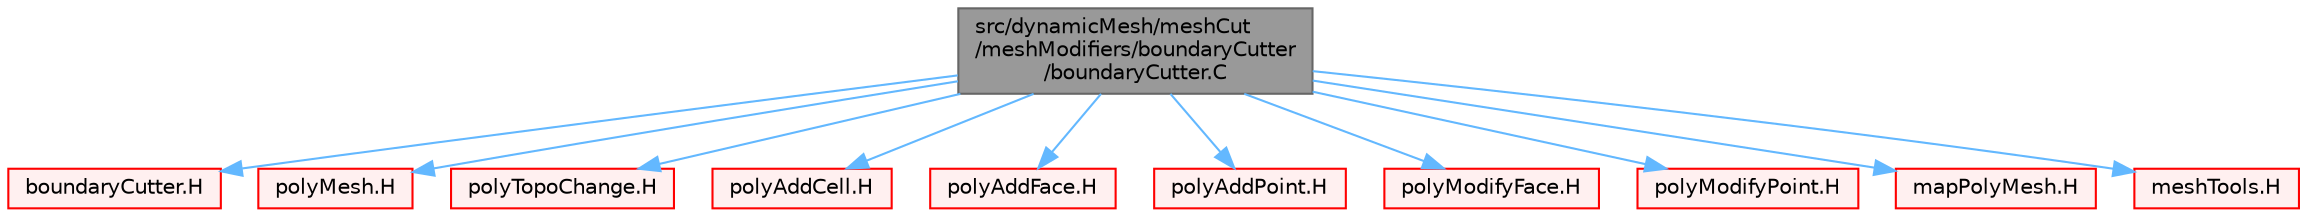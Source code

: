 digraph "src/dynamicMesh/meshCut/meshModifiers/boundaryCutter/boundaryCutter.C"
{
 // LATEX_PDF_SIZE
  bgcolor="transparent";
  edge [fontname=Helvetica,fontsize=10,labelfontname=Helvetica,labelfontsize=10];
  node [fontname=Helvetica,fontsize=10,shape=box,height=0.2,width=0.4];
  Node1 [id="Node000001",label="src/dynamicMesh/meshCut\l/meshModifiers/boundaryCutter\l/boundaryCutter.C",height=0.2,width=0.4,color="gray40", fillcolor="grey60", style="filled", fontcolor="black",tooltip=" "];
  Node1 -> Node2 [id="edge1_Node000001_Node000002",color="steelblue1",style="solid",tooltip=" "];
  Node2 [id="Node000002",label="boundaryCutter.H",height=0.2,width=0.4,color="red", fillcolor="#FFF0F0", style="filled",URL="$boundaryCutter_8H.html",tooltip=" "];
  Node1 -> Node208 [id="edge2_Node000001_Node000208",color="steelblue1",style="solid",tooltip=" "];
  Node208 [id="Node000208",label="polyMesh.H",height=0.2,width=0.4,color="red", fillcolor="#FFF0F0", style="filled",URL="$polyMesh_8H.html",tooltip=" "];
  Node1 -> Node281 [id="edge3_Node000001_Node000281",color="steelblue1",style="solid",tooltip=" "];
  Node281 [id="Node000281",label="polyTopoChange.H",height=0.2,width=0.4,color="red", fillcolor="#FFF0F0", style="filled",URL="$polyTopoChange_8H.html",tooltip=" "];
  Node1 -> Node283 [id="edge4_Node000001_Node000283",color="steelblue1",style="solid",tooltip=" "];
  Node283 [id="Node000283",label="polyAddCell.H",height=0.2,width=0.4,color="red", fillcolor="#FFF0F0", style="filled",URL="$polyAddCell_8H.html",tooltip=" "];
  Node1 -> Node285 [id="edge5_Node000001_Node000285",color="steelblue1",style="solid",tooltip=" "];
  Node285 [id="Node000285",label="polyAddFace.H",height=0.2,width=0.4,color="red", fillcolor="#FFF0F0", style="filled",URL="$polyAddFace_8H.html",tooltip=" "];
  Node1 -> Node286 [id="edge6_Node000001_Node000286",color="steelblue1",style="solid",tooltip=" "];
  Node286 [id="Node000286",label="polyAddPoint.H",height=0.2,width=0.4,color="red", fillcolor="#FFF0F0", style="filled",URL="$polyAddPoint_8H.html",tooltip=" "];
  Node1 -> Node287 [id="edge7_Node000001_Node000287",color="steelblue1",style="solid",tooltip=" "];
  Node287 [id="Node000287",label="polyModifyFace.H",height=0.2,width=0.4,color="red", fillcolor="#FFF0F0", style="filled",URL="$polyModifyFace_8H.html",tooltip=" "];
  Node1 -> Node288 [id="edge8_Node000001_Node000288",color="steelblue1",style="solid",tooltip=" "];
  Node288 [id="Node000288",label="polyModifyPoint.H",height=0.2,width=0.4,color="red", fillcolor="#FFF0F0", style="filled",URL="$polyModifyPoint_8H.html",tooltip=" "];
  Node1 -> Node289 [id="edge9_Node000001_Node000289",color="steelblue1",style="solid",tooltip=" "];
  Node289 [id="Node000289",label="mapPolyMesh.H",height=0.2,width=0.4,color="red", fillcolor="#FFF0F0", style="filled",URL="$mapPolyMesh_8H.html",tooltip=" "];
  Node1 -> Node292 [id="edge10_Node000001_Node000292",color="steelblue1",style="solid",tooltip=" "];
  Node292 [id="Node000292",label="meshTools.H",height=0.2,width=0.4,color="red", fillcolor="#FFF0F0", style="filled",URL="$meshTools_8H.html",tooltip=" "];
}
